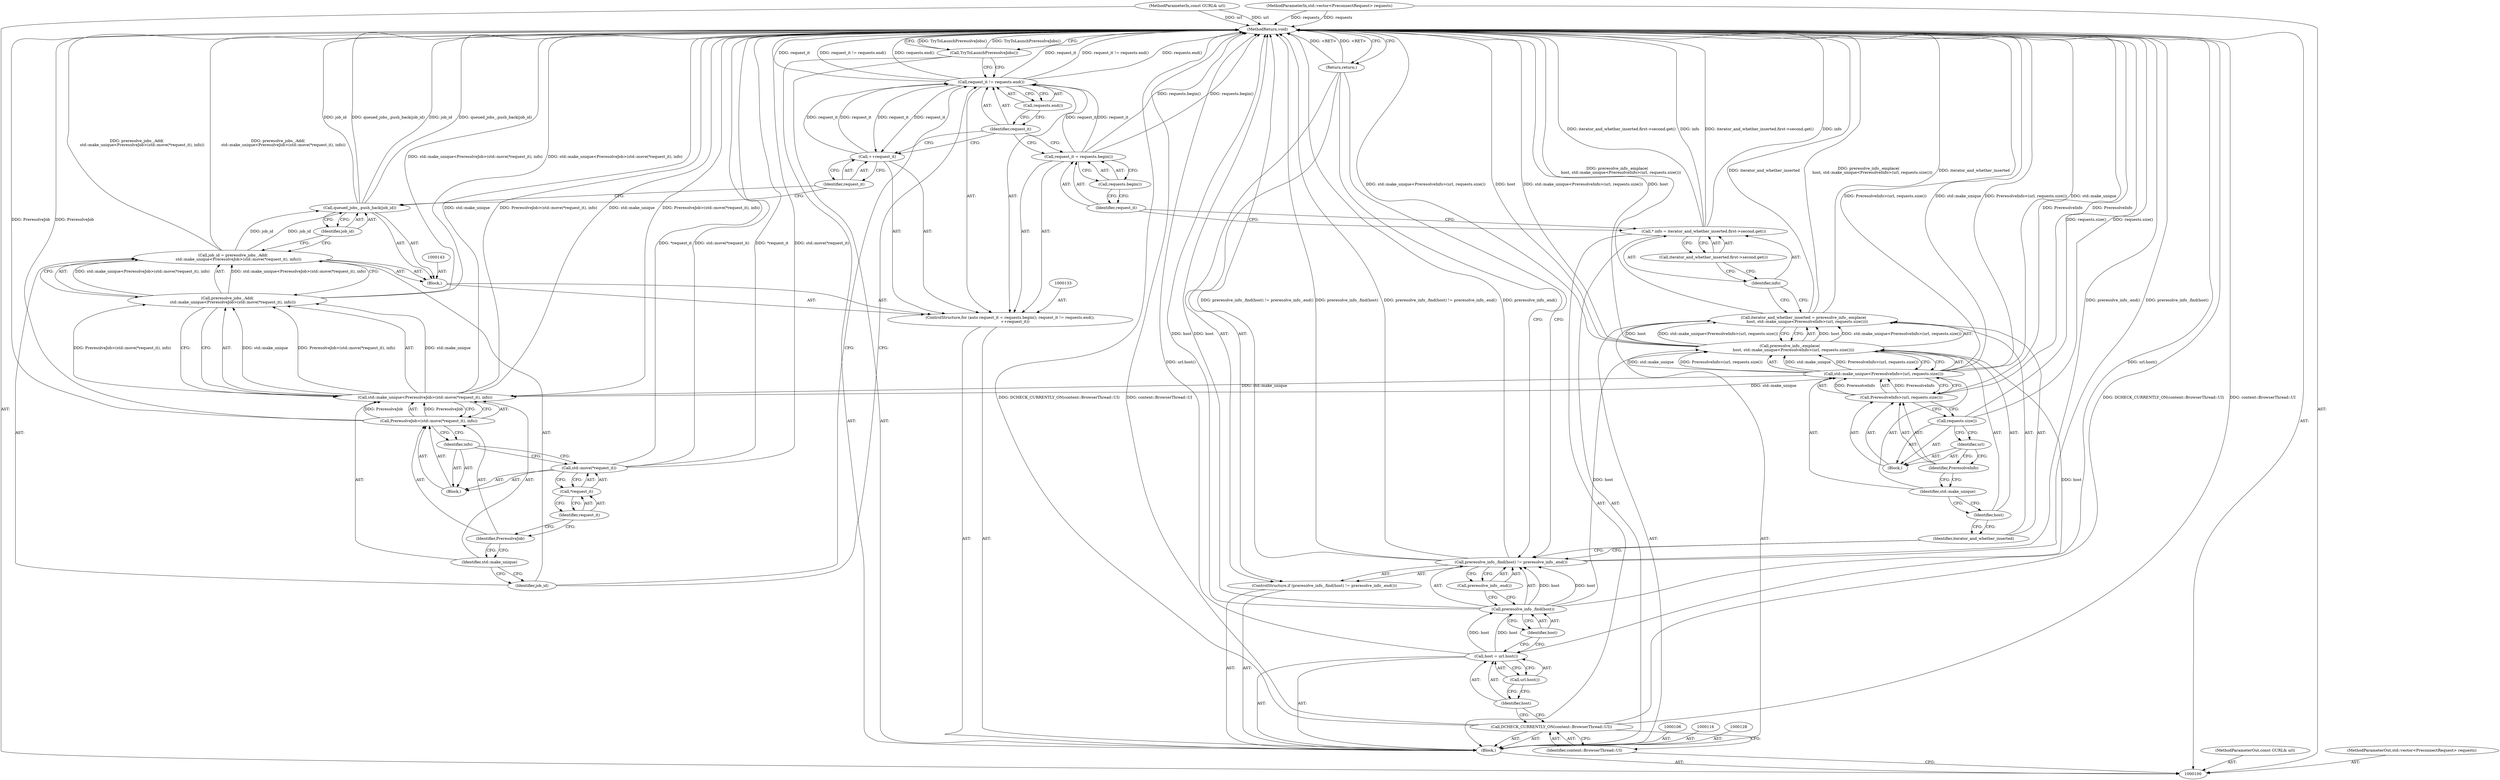 digraph "0_Chrome_fec26ff33bf372476a70326f3669a35f34a9d474_9" {
"1000159" [label="(MethodReturn,void)"];
"1000101" [label="(MethodParameterIn,const GURL& url)"];
"1000243" [label="(MethodParameterOut,const GURL& url)"];
"1000129" [label="(Call,* info = iterator_and_whether_inserted.first->second.get())"];
"1000130" [label="(Identifier,info)"];
"1000131" [label="(Call,iterator_and_whether_inserted.first->second.get())"];
"1000134" [label="(Call,request_it = requests.begin())"];
"1000135" [label="(Identifier,request_it)"];
"1000136" [label="(Call,requests.begin())"];
"1000132" [label="(ControlStructure,for (auto request_it = requests.begin(); request_it != requests.end();\n        ++request_it))"];
"1000137" [label="(Call,request_it != requests.end())"];
"1000138" [label="(Identifier,request_it)"];
"1000139" [label="(Call,requests.end())"];
"1000141" [label="(Identifier,request_it)"];
"1000140" [label="(Call,++request_it)"];
"1000144" [label="(Call,job_id = preresolve_jobs_.Add(\n         std::make_unique<PreresolveJob>(std::move(*request_it), info)))"];
"1000145" [label="(Identifier,job_id)"];
"1000146" [label="(Call,preresolve_jobs_.Add(\n         std::make_unique<PreresolveJob>(std::move(*request_it), info)))"];
"1000142" [label="(Block,)"];
"1000149" [label="(Call,PreresolveJob>(std::move(*request_it), info))"];
"1000150" [label="(Identifier,PreresolveJob)"];
"1000151" [label="(Block,)"];
"1000152" [label="(Call,std::move(*request_it))"];
"1000153" [label="(Call,*request_it)"];
"1000154" [label="(Identifier,request_it)"];
"1000155" [label="(Identifier,info)"];
"1000147" [label="(Call,std::make_unique<PreresolveJob>(std::move(*request_it), info))"];
"1000148" [label="(Identifier,std::make_unique)"];
"1000157" [label="(Identifier,job_id)"];
"1000156" [label="(Call,queued_jobs_.push_back(job_id))"];
"1000158" [label="(Call,TryToLaunchPreresolveJobs())"];
"1000102" [label="(MethodParameterIn,std::vector<PreconnectRequest> requests)"];
"1000244" [label="(MethodParameterOut,std::vector<PreconnectRequest> requests)"];
"1000103" [label="(Block,)"];
"1000104" [label="(Call,DCHECK_CURRENTLY_ON(content::BrowserThread::UI))"];
"1000105" [label="(Identifier,content::BrowserThread::UI)"];
"1000107" [label="(Call,host = url.host())"];
"1000108" [label="(Identifier,host)"];
"1000109" [label="(Call,url.host())"];
"1000110" [label="(ControlStructure,if (preresolve_info_.find(host) != preresolve_info_.end()))"];
"1000113" [label="(Identifier,host)"];
"1000114" [label="(Call,preresolve_info_.end())"];
"1000111" [label="(Call,preresolve_info_.find(host) != preresolve_info_.end())"];
"1000112" [label="(Call,preresolve_info_.find(host))"];
"1000115" [label="(Return,return;)"];
"1000119" [label="(Call,preresolve_info_.emplace(\n      host, std::make_unique<PreresolveInfo>(url, requests.size())))"];
"1000117" [label="(Call,iterator_and_whether_inserted = preresolve_info_.emplace(\n      host, std::make_unique<PreresolveInfo>(url, requests.size())))"];
"1000118" [label="(Identifier,iterator_and_whether_inserted)"];
"1000121" [label="(Call,std::make_unique<PreresolveInfo>(url, requests.size()))"];
"1000122" [label="(Identifier,std::make_unique)"];
"1000123" [label="(Call,PreresolveInfo>(url, requests.size()))"];
"1000124" [label="(Identifier,PreresolveInfo)"];
"1000125" [label="(Block,)"];
"1000126" [label="(Identifier,url)"];
"1000127" [label="(Call,requests.size())"];
"1000120" [label="(Identifier,host)"];
"1000159" -> "1000100"  [label="AST: "];
"1000159" -> "1000115"  [label="CFG: "];
"1000159" -> "1000158"  [label="CFG: "];
"1000129" -> "1000159"  [label="DDG: info"];
"1000129" -> "1000159"  [label="DDG: iterator_and_whether_inserted.first->second.get()"];
"1000156" -> "1000159"  [label="DDG: job_id"];
"1000156" -> "1000159"  [label="DDG: queued_jobs_.push_back(job_id)"];
"1000104" -> "1000159"  [label="DDG: DCHECK_CURRENTLY_ON(content::BrowserThread::UI)"];
"1000104" -> "1000159"  [label="DDG: content::BrowserThread::UI"];
"1000111" -> "1000159"  [label="DDG: preresolve_info_.end()"];
"1000111" -> "1000159"  [label="DDG: preresolve_info_.find(host)"];
"1000111" -> "1000159"  [label="DDG: preresolve_info_.find(host) != preresolve_info_.end()"];
"1000119" -> "1000159"  [label="DDG: std::make_unique<PreresolveInfo>(url, requests.size())"];
"1000119" -> "1000159"  [label="DDG: host"];
"1000117" -> "1000159"  [label="DDG: iterator_and_whether_inserted"];
"1000117" -> "1000159"  [label="DDG: preresolve_info_.emplace(\n      host, std::make_unique<PreresolveInfo>(url, requests.size()))"];
"1000149" -> "1000159"  [label="DDG: PreresolveJob"];
"1000144" -> "1000159"  [label="DDG: preresolve_jobs_.Add(\n         std::make_unique<PreresolveJob>(std::move(*request_it), info))"];
"1000121" -> "1000159"  [label="DDG: PreresolveInfo>(url, requests.size())"];
"1000121" -> "1000159"  [label="DDG: std::make_unique"];
"1000137" -> "1000159"  [label="DDG: requests.end()"];
"1000137" -> "1000159"  [label="DDG: request_it"];
"1000137" -> "1000159"  [label="DDG: request_it != requests.end()"];
"1000152" -> "1000159"  [label="DDG: std::move(*request_it)"];
"1000152" -> "1000159"  [label="DDG: *request_it"];
"1000158" -> "1000159"  [label="DDG: TryToLaunchPreresolveJobs()"];
"1000147" -> "1000159"  [label="DDG: PreresolveJob>(std::move(*request_it), info)"];
"1000147" -> "1000159"  [label="DDG: std::make_unique"];
"1000127" -> "1000159"  [label="DDG: requests.size()"];
"1000102" -> "1000159"  [label="DDG: requests"];
"1000112" -> "1000159"  [label="DDG: host"];
"1000101" -> "1000159"  [label="DDG: url"];
"1000134" -> "1000159"  [label="DDG: requests.begin()"];
"1000146" -> "1000159"  [label="DDG: std::make_unique<PreresolveJob>(std::move(*request_it), info)"];
"1000107" -> "1000159"  [label="DDG: url.host()"];
"1000123" -> "1000159"  [label="DDG: PreresolveInfo"];
"1000115" -> "1000159"  [label="DDG: <RET>"];
"1000101" -> "1000100"  [label="AST: "];
"1000101" -> "1000159"  [label="DDG: url"];
"1000243" -> "1000100"  [label="AST: "];
"1000129" -> "1000103"  [label="AST: "];
"1000129" -> "1000131"  [label="CFG: "];
"1000130" -> "1000129"  [label="AST: "];
"1000131" -> "1000129"  [label="AST: "];
"1000135" -> "1000129"  [label="CFG: "];
"1000129" -> "1000159"  [label="DDG: info"];
"1000129" -> "1000159"  [label="DDG: iterator_and_whether_inserted.first->second.get()"];
"1000130" -> "1000129"  [label="AST: "];
"1000130" -> "1000117"  [label="CFG: "];
"1000131" -> "1000130"  [label="CFG: "];
"1000131" -> "1000129"  [label="AST: "];
"1000131" -> "1000130"  [label="CFG: "];
"1000129" -> "1000131"  [label="CFG: "];
"1000134" -> "1000132"  [label="AST: "];
"1000134" -> "1000136"  [label="CFG: "];
"1000135" -> "1000134"  [label="AST: "];
"1000136" -> "1000134"  [label="AST: "];
"1000138" -> "1000134"  [label="CFG: "];
"1000134" -> "1000159"  [label="DDG: requests.begin()"];
"1000134" -> "1000137"  [label="DDG: request_it"];
"1000135" -> "1000134"  [label="AST: "];
"1000135" -> "1000129"  [label="CFG: "];
"1000136" -> "1000135"  [label="CFG: "];
"1000136" -> "1000134"  [label="AST: "];
"1000136" -> "1000135"  [label="CFG: "];
"1000134" -> "1000136"  [label="CFG: "];
"1000132" -> "1000103"  [label="AST: "];
"1000133" -> "1000132"  [label="AST: "];
"1000134" -> "1000132"  [label="AST: "];
"1000137" -> "1000132"  [label="AST: "];
"1000140" -> "1000132"  [label="AST: "];
"1000142" -> "1000132"  [label="AST: "];
"1000137" -> "1000132"  [label="AST: "];
"1000137" -> "1000139"  [label="CFG: "];
"1000138" -> "1000137"  [label="AST: "];
"1000139" -> "1000137"  [label="AST: "];
"1000145" -> "1000137"  [label="CFG: "];
"1000158" -> "1000137"  [label="CFG: "];
"1000137" -> "1000159"  [label="DDG: requests.end()"];
"1000137" -> "1000159"  [label="DDG: request_it"];
"1000137" -> "1000159"  [label="DDG: request_it != requests.end()"];
"1000140" -> "1000137"  [label="DDG: request_it"];
"1000134" -> "1000137"  [label="DDG: request_it"];
"1000137" -> "1000140"  [label="DDG: request_it"];
"1000138" -> "1000137"  [label="AST: "];
"1000138" -> "1000134"  [label="CFG: "];
"1000138" -> "1000140"  [label="CFG: "];
"1000139" -> "1000138"  [label="CFG: "];
"1000139" -> "1000137"  [label="AST: "];
"1000139" -> "1000138"  [label="CFG: "];
"1000137" -> "1000139"  [label="CFG: "];
"1000141" -> "1000140"  [label="AST: "];
"1000141" -> "1000156"  [label="CFG: "];
"1000140" -> "1000141"  [label="CFG: "];
"1000140" -> "1000132"  [label="AST: "];
"1000140" -> "1000141"  [label="CFG: "];
"1000141" -> "1000140"  [label="AST: "];
"1000138" -> "1000140"  [label="CFG: "];
"1000140" -> "1000137"  [label="DDG: request_it"];
"1000137" -> "1000140"  [label="DDG: request_it"];
"1000144" -> "1000142"  [label="AST: "];
"1000144" -> "1000146"  [label="CFG: "];
"1000145" -> "1000144"  [label="AST: "];
"1000146" -> "1000144"  [label="AST: "];
"1000157" -> "1000144"  [label="CFG: "];
"1000144" -> "1000159"  [label="DDG: preresolve_jobs_.Add(\n         std::make_unique<PreresolveJob>(std::move(*request_it), info))"];
"1000146" -> "1000144"  [label="DDG: std::make_unique<PreresolveJob>(std::move(*request_it), info)"];
"1000144" -> "1000156"  [label="DDG: job_id"];
"1000145" -> "1000144"  [label="AST: "];
"1000145" -> "1000137"  [label="CFG: "];
"1000148" -> "1000145"  [label="CFG: "];
"1000146" -> "1000144"  [label="AST: "];
"1000146" -> "1000147"  [label="CFG: "];
"1000147" -> "1000146"  [label="AST: "];
"1000144" -> "1000146"  [label="CFG: "];
"1000146" -> "1000159"  [label="DDG: std::make_unique<PreresolveJob>(std::move(*request_it), info)"];
"1000146" -> "1000144"  [label="DDG: std::make_unique<PreresolveJob>(std::move(*request_it), info)"];
"1000147" -> "1000146"  [label="DDG: std::make_unique"];
"1000147" -> "1000146"  [label="DDG: PreresolveJob>(std::move(*request_it), info)"];
"1000142" -> "1000132"  [label="AST: "];
"1000143" -> "1000142"  [label="AST: "];
"1000144" -> "1000142"  [label="AST: "];
"1000156" -> "1000142"  [label="AST: "];
"1000149" -> "1000147"  [label="AST: "];
"1000149" -> "1000155"  [label="CFG: "];
"1000150" -> "1000149"  [label="AST: "];
"1000151" -> "1000149"  [label="AST: "];
"1000147" -> "1000149"  [label="CFG: "];
"1000149" -> "1000159"  [label="DDG: PreresolveJob"];
"1000149" -> "1000147"  [label="DDG: PreresolveJob"];
"1000150" -> "1000149"  [label="AST: "];
"1000150" -> "1000148"  [label="CFG: "];
"1000154" -> "1000150"  [label="CFG: "];
"1000151" -> "1000149"  [label="AST: "];
"1000152" -> "1000151"  [label="AST: "];
"1000155" -> "1000151"  [label="AST: "];
"1000152" -> "1000151"  [label="AST: "];
"1000152" -> "1000153"  [label="CFG: "];
"1000153" -> "1000152"  [label="AST: "];
"1000155" -> "1000152"  [label="CFG: "];
"1000152" -> "1000159"  [label="DDG: std::move(*request_it)"];
"1000152" -> "1000159"  [label="DDG: *request_it"];
"1000153" -> "1000152"  [label="AST: "];
"1000153" -> "1000154"  [label="CFG: "];
"1000154" -> "1000153"  [label="AST: "];
"1000152" -> "1000153"  [label="CFG: "];
"1000154" -> "1000153"  [label="AST: "];
"1000154" -> "1000150"  [label="CFG: "];
"1000153" -> "1000154"  [label="CFG: "];
"1000155" -> "1000151"  [label="AST: "];
"1000155" -> "1000152"  [label="CFG: "];
"1000149" -> "1000155"  [label="CFG: "];
"1000147" -> "1000146"  [label="AST: "];
"1000147" -> "1000149"  [label="CFG: "];
"1000148" -> "1000147"  [label="AST: "];
"1000149" -> "1000147"  [label="AST: "];
"1000146" -> "1000147"  [label="CFG: "];
"1000147" -> "1000159"  [label="DDG: PreresolveJob>(std::move(*request_it), info)"];
"1000147" -> "1000159"  [label="DDG: std::make_unique"];
"1000147" -> "1000146"  [label="DDG: std::make_unique"];
"1000147" -> "1000146"  [label="DDG: PreresolveJob>(std::move(*request_it), info)"];
"1000121" -> "1000147"  [label="DDG: std::make_unique"];
"1000149" -> "1000147"  [label="DDG: PreresolveJob"];
"1000148" -> "1000147"  [label="AST: "];
"1000148" -> "1000145"  [label="CFG: "];
"1000150" -> "1000148"  [label="CFG: "];
"1000157" -> "1000156"  [label="AST: "];
"1000157" -> "1000144"  [label="CFG: "];
"1000156" -> "1000157"  [label="CFG: "];
"1000156" -> "1000142"  [label="AST: "];
"1000156" -> "1000157"  [label="CFG: "];
"1000157" -> "1000156"  [label="AST: "];
"1000141" -> "1000156"  [label="CFG: "];
"1000156" -> "1000159"  [label="DDG: job_id"];
"1000156" -> "1000159"  [label="DDG: queued_jobs_.push_back(job_id)"];
"1000144" -> "1000156"  [label="DDG: job_id"];
"1000158" -> "1000103"  [label="AST: "];
"1000158" -> "1000137"  [label="CFG: "];
"1000159" -> "1000158"  [label="CFG: "];
"1000158" -> "1000159"  [label="DDG: TryToLaunchPreresolveJobs()"];
"1000102" -> "1000100"  [label="AST: "];
"1000102" -> "1000159"  [label="DDG: requests"];
"1000244" -> "1000100"  [label="AST: "];
"1000103" -> "1000100"  [label="AST: "];
"1000104" -> "1000103"  [label="AST: "];
"1000106" -> "1000103"  [label="AST: "];
"1000107" -> "1000103"  [label="AST: "];
"1000110" -> "1000103"  [label="AST: "];
"1000116" -> "1000103"  [label="AST: "];
"1000117" -> "1000103"  [label="AST: "];
"1000128" -> "1000103"  [label="AST: "];
"1000129" -> "1000103"  [label="AST: "];
"1000132" -> "1000103"  [label="AST: "];
"1000158" -> "1000103"  [label="AST: "];
"1000104" -> "1000103"  [label="AST: "];
"1000104" -> "1000105"  [label="CFG: "];
"1000105" -> "1000104"  [label="AST: "];
"1000108" -> "1000104"  [label="CFG: "];
"1000104" -> "1000159"  [label="DDG: DCHECK_CURRENTLY_ON(content::BrowserThread::UI)"];
"1000104" -> "1000159"  [label="DDG: content::BrowserThread::UI"];
"1000105" -> "1000104"  [label="AST: "];
"1000105" -> "1000100"  [label="CFG: "];
"1000104" -> "1000105"  [label="CFG: "];
"1000107" -> "1000103"  [label="AST: "];
"1000107" -> "1000109"  [label="CFG: "];
"1000108" -> "1000107"  [label="AST: "];
"1000109" -> "1000107"  [label="AST: "];
"1000113" -> "1000107"  [label="CFG: "];
"1000107" -> "1000159"  [label="DDG: url.host()"];
"1000107" -> "1000112"  [label="DDG: host"];
"1000108" -> "1000107"  [label="AST: "];
"1000108" -> "1000104"  [label="CFG: "];
"1000109" -> "1000108"  [label="CFG: "];
"1000109" -> "1000107"  [label="AST: "];
"1000109" -> "1000108"  [label="CFG: "];
"1000107" -> "1000109"  [label="CFG: "];
"1000110" -> "1000103"  [label="AST: "];
"1000111" -> "1000110"  [label="AST: "];
"1000115" -> "1000110"  [label="AST: "];
"1000113" -> "1000112"  [label="AST: "];
"1000113" -> "1000107"  [label="CFG: "];
"1000112" -> "1000113"  [label="CFG: "];
"1000114" -> "1000111"  [label="AST: "];
"1000114" -> "1000112"  [label="CFG: "];
"1000111" -> "1000114"  [label="CFG: "];
"1000111" -> "1000110"  [label="AST: "];
"1000111" -> "1000114"  [label="CFG: "];
"1000112" -> "1000111"  [label="AST: "];
"1000114" -> "1000111"  [label="AST: "];
"1000115" -> "1000111"  [label="CFG: "];
"1000118" -> "1000111"  [label="CFG: "];
"1000111" -> "1000159"  [label="DDG: preresolve_info_.end()"];
"1000111" -> "1000159"  [label="DDG: preresolve_info_.find(host)"];
"1000111" -> "1000159"  [label="DDG: preresolve_info_.find(host) != preresolve_info_.end()"];
"1000112" -> "1000111"  [label="DDG: host"];
"1000112" -> "1000111"  [label="AST: "];
"1000112" -> "1000113"  [label="CFG: "];
"1000113" -> "1000112"  [label="AST: "];
"1000114" -> "1000112"  [label="CFG: "];
"1000112" -> "1000159"  [label="DDG: host"];
"1000112" -> "1000111"  [label="DDG: host"];
"1000107" -> "1000112"  [label="DDG: host"];
"1000112" -> "1000119"  [label="DDG: host"];
"1000115" -> "1000110"  [label="AST: "];
"1000115" -> "1000111"  [label="CFG: "];
"1000159" -> "1000115"  [label="CFG: "];
"1000115" -> "1000159"  [label="DDG: <RET>"];
"1000119" -> "1000117"  [label="AST: "];
"1000119" -> "1000121"  [label="CFG: "];
"1000120" -> "1000119"  [label="AST: "];
"1000121" -> "1000119"  [label="AST: "];
"1000117" -> "1000119"  [label="CFG: "];
"1000119" -> "1000159"  [label="DDG: std::make_unique<PreresolveInfo>(url, requests.size())"];
"1000119" -> "1000159"  [label="DDG: host"];
"1000119" -> "1000117"  [label="DDG: host"];
"1000119" -> "1000117"  [label="DDG: std::make_unique<PreresolveInfo>(url, requests.size())"];
"1000112" -> "1000119"  [label="DDG: host"];
"1000121" -> "1000119"  [label="DDG: std::make_unique"];
"1000121" -> "1000119"  [label="DDG: PreresolveInfo>(url, requests.size())"];
"1000117" -> "1000103"  [label="AST: "];
"1000117" -> "1000119"  [label="CFG: "];
"1000118" -> "1000117"  [label="AST: "];
"1000119" -> "1000117"  [label="AST: "];
"1000130" -> "1000117"  [label="CFG: "];
"1000117" -> "1000159"  [label="DDG: iterator_and_whether_inserted"];
"1000117" -> "1000159"  [label="DDG: preresolve_info_.emplace(\n      host, std::make_unique<PreresolveInfo>(url, requests.size()))"];
"1000119" -> "1000117"  [label="DDG: host"];
"1000119" -> "1000117"  [label="DDG: std::make_unique<PreresolveInfo>(url, requests.size())"];
"1000118" -> "1000117"  [label="AST: "];
"1000118" -> "1000111"  [label="CFG: "];
"1000120" -> "1000118"  [label="CFG: "];
"1000121" -> "1000119"  [label="AST: "];
"1000121" -> "1000123"  [label="CFG: "];
"1000122" -> "1000121"  [label="AST: "];
"1000123" -> "1000121"  [label="AST: "];
"1000119" -> "1000121"  [label="CFG: "];
"1000121" -> "1000159"  [label="DDG: PreresolveInfo>(url, requests.size())"];
"1000121" -> "1000159"  [label="DDG: std::make_unique"];
"1000121" -> "1000119"  [label="DDG: std::make_unique"];
"1000121" -> "1000119"  [label="DDG: PreresolveInfo>(url, requests.size())"];
"1000123" -> "1000121"  [label="DDG: PreresolveInfo"];
"1000121" -> "1000147"  [label="DDG: std::make_unique"];
"1000122" -> "1000121"  [label="AST: "];
"1000122" -> "1000120"  [label="CFG: "];
"1000124" -> "1000122"  [label="CFG: "];
"1000123" -> "1000121"  [label="AST: "];
"1000123" -> "1000127"  [label="CFG: "];
"1000124" -> "1000123"  [label="AST: "];
"1000125" -> "1000123"  [label="AST: "];
"1000121" -> "1000123"  [label="CFG: "];
"1000123" -> "1000159"  [label="DDG: PreresolveInfo"];
"1000123" -> "1000121"  [label="DDG: PreresolveInfo"];
"1000124" -> "1000123"  [label="AST: "];
"1000124" -> "1000122"  [label="CFG: "];
"1000126" -> "1000124"  [label="CFG: "];
"1000125" -> "1000123"  [label="AST: "];
"1000126" -> "1000125"  [label="AST: "];
"1000127" -> "1000125"  [label="AST: "];
"1000126" -> "1000125"  [label="AST: "];
"1000126" -> "1000124"  [label="CFG: "];
"1000127" -> "1000126"  [label="CFG: "];
"1000127" -> "1000125"  [label="AST: "];
"1000127" -> "1000126"  [label="CFG: "];
"1000123" -> "1000127"  [label="CFG: "];
"1000127" -> "1000159"  [label="DDG: requests.size()"];
"1000120" -> "1000119"  [label="AST: "];
"1000120" -> "1000118"  [label="CFG: "];
"1000122" -> "1000120"  [label="CFG: "];
}
